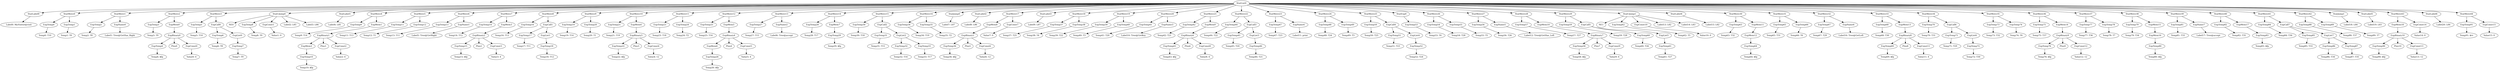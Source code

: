 digraph {
	ordering = out;
	ExpConst15 -> "Value15: 0";
	StatMove44 -> ExpTemp91;
	StatMove44 -> ExpConst15;
	ExpTemp91 -> "Temp91: $rv";
	StatMove43 -> ExpMem18;
	StatMove43 -> ExpConst14;
	ExpMem18 -> ExpBinary10;
	ExpBinary10 -> ExpTemp90;
	ExpBinary10 -> Plus10;
	ExpBinary10 -> ExpConst13;
	ExpTemp90 -> "Temp90: $fp";
	StatLabel5 -> "Label19: L83";
	StatJump1 -> "Label18: L84";
	StatMove42 -> ExpTemp88;
	StatMove42 -> ExpTemp89;
	ExpTemp88 -> "Temp88: T37";
	ExpCall7 -> ExpTemp85;
	ExpCall7 -> ExpList7;
	ExpTemp85 -> "Temp85: T33";
	StatMove41 -> ExpTemp84;
	StatMove41 -> ExpCall7;
	ExpTemp84 -> "Temp84: T36";
	StatMove17 -> ExpMem8;
	StatMove17 -> ExpConst7;
	ExpMem8 -> ExpBinary5;
	StatMove18 -> ExpTemp37;
	StatMove18 -> ExpTemp38;
	StatMove37 -> ExpTemp77;
	StatMove37 -> ExpTemp78;
	StatLabel2 -> "Label8: L86";
	StatMove5 -> ExpTemp11;
	StatMove5 -> ExpTemp12;
	ExpConst14 -> "Value14: 0";
	ExpConst9 -> "Value9: 4";
	ExpTemp1 -> "Temp1: T0";
	ExpBinary4 -> ExpMem6;
	ExpBinary4 -> Plus4;
	ExpBinary4 -> ExpConst5;
	ExpList1 -> ExpTemp18;
	StatMove29 -> ExpTemp59;
	StatMove29 -> ExpCall5;
	ExpTemp65 -> "Temp65: T31";
	ExpTemp49 -> "Temp49: T3";
	ExpMem12 -> ExpTemp64;
	ExpList2 -> ExpTemp32;
	ExpList2 -> ExpTemp33;
	StatMove27 -> ExpTemp56;
	StatMove27 -> ExpName5;
	ExpTemp22 -> "Temp22: $fp";
	StatLabel3 -> "Label9: L87";
	ExpTemp29 -> "Temp29: $fp";
	ExpName2 -> "Label6: Tree@accept";
	StatMove13 -> ExpTemp27;
	StatMove13 -> ExpName2;
	ExpTemp89 -> "Temp89: T7";
	ExpTemp27 -> "Temp27: T15";
	ExpList4 -> ExpTemp52;
	ExpTemp26 -> "Temp26: $fp";
	ExpTemp25 -> "Temp25: T16";
	ExpMem6 -> ExpTemp26;
	StatMove15 -> ExpTemp30;
	StatMove15 -> ExpCall2;
	ExpTemp72 -> "Temp72: T30";
	ExpConst4 -> "Value4: 12";
	ExpMem4 -> ExpBinary3;
	StatMove10 -> ExpTemp21;
	StatMove10 -> ExpMem4;
	ExpTemp20 -> "Temp20: T1";
	ExpConst8 -> "Value8: 4";
	StatMove4 -> ExpTemp9;
	StatMove4 -> ExpMem1;
	StatMove9 -> ExpTemp19;
	StatMove9 -> ExpTemp20;
	ExpTemp48 -> "Temp48: T24";
	ExpMem11 -> ExpMem12;
	StatMove26 -> ExpTemp54;
	StatMove26 -> ExpTemp55;
	StatJump0 -> "Label7: L87";
	StatMove11 -> ExpTemp23;
	StatMove11 -> ExpTemp24;
	ExpTemp44 -> "Temp44: T22";
	ExpName7 -> "Label17: Tree@accept";
	ExpCall1 -> ExpTemp17;
	ExpCall1 -> ExpList1;
	ExpTemp18 -> "Temp18: T12";
	ExpTemp8 -> "Temp8: T0";
	ExpMem15 -> ExpMem16;
	StatMove1 -> ExpTemp2;
	StatMove1 -> ExpName0;
	StatCJump0 -> NE0;
	StatCJump0 -> ExpTemp8;
	StatCJump0 -> ExpConst1;
	StatCJump0 -> "Label2: L85";
	StatCJump0 -> "Label3: L86";
	ExpTemp81 -> "Temp81: T33";
	ExpList0 -> ExpTemp7;
	StatMove3 -> ExpTemp5;
	StatMove3 -> ExpCall0;
	ExpTemp11 -> "Temp11: T13";
	ExpTemp15 -> "Temp15: $fp";
	ExpTemp82 -> "Temp82: T35";
	StatLabel6 -> "Label20: L84";
	ExpTemp76 -> "Temp76: $fp";
	ExpTemp14 -> "Temp14: T12";
	StatMove12 -> ExpTemp25;
	StatMove12 -> ExpMem5;
	ExpTemp75 -> "Temp75: T37";
	ExpTemp36 -> "Temp36: $fp";
	ExpMem0 -> ExpBinary0;
	ExpTemp33 -> "Temp33: T17";
	ExpMem2 -> ExpTemp10;
	ExpConst0 -> "Value0: 4";
	ExpTemp23 -> "Temp23: T18";
	StatMove14 -> ExpTemp28;
	StatMove14 -> ExpMem7;
	ExpCall0 -> ExpTemp6;
	ExpCall0 -> ExpList0;
	StatLabel1 -> "Label4: L85";
	ExpTemp12 -> "Temp12: T1";
	ExpTemp35 -> "Temp35: T2";
	StatMove23 -> ExpTemp47;
	StatMove23 -> ExpName4;
	ExpConst7 -> "Value7: 0";
	ExpTemp21 -> "Temp21: T19";
	ExpTemp83 -> "Temp83: $fp";
	ExpTemp4 -> "Temp4: $fp";
	StatMove7 -> ExpTemp14;
	StatMove7 -> ExpMem3;
	ExpTemp7 -> "Temp7: T9";
	StatMove16 -> ExpTemp34;
	StatMove16 -> ExpTemp35;
	StatList0 -> StatLabel0;
	StatList0 -> StatMove0;
	StatList0 -> StatMove1;
	StatList0 -> StatMove2;
	StatList0 -> StatMove3;
	StatList0 -> StatCJump0;
	StatList0 -> StatLabel1;
	StatList0 -> StatMove4;
	StatList0 -> StatMove5;
	StatList0 -> StatMove6;
	StatList0 -> StatMove7;
	StatList0 -> StatMove8;
	StatList0 -> StatMove9;
	StatList0 -> StatMove10;
	StatList0 -> StatMove11;
	StatList0 -> StatMove12;
	StatList0 -> StatMove13;
	StatList0 -> StatMove14;
	StatList0 -> StatMove15;
	StatList0 -> StatMove16;
	StatList0 -> StatJump0;
	StatList0 -> StatLabel2;
	StatList0 -> StatMove17;
	StatList0 -> StatLabel3;
	StatList0 -> StatMove18;
	StatList0 -> StatMove19;
	StatList0 -> StatMove20;
	StatList0 -> StatMove21;
	StatList0 -> StatMove22;
	StatList0 -> StatMove23;
	StatList0 -> StatMove24;
	StatList0 -> StatMove25;
	StatList0 -> StatExp0;
	StatList0 -> StatMove26;
	StatList0 -> StatMove27;
	StatList0 -> StatMove28;
	StatList0 -> StatMove29;
	StatList0 -> StatCJump1;
	StatList0 -> StatLabel4;
	StatList0 -> StatMove30;
	StatList0 -> StatMove31;
	StatList0 -> StatMove32;
	StatList0 -> StatMove33;
	StatList0 -> StatMove34;
	StatList0 -> StatMove35;
	StatList0 -> StatMove36;
	StatList0 -> StatMove37;
	StatList0 -> StatMove38;
	StatList0 -> StatMove39;
	StatList0 -> StatMove40;
	StatList0 -> StatMove41;
	StatList0 -> StatMove42;
	StatList0 -> StatJump1;
	StatList0 -> StatLabel5;
	StatList0 -> StatMove43;
	StatList0 -> StatLabel6;
	StatList0 -> StatMove44;
	ExpTemp47 -> "Temp47: T23";
	ExpConst11 -> "Value11: 4";
	ExpTemp51 -> "Temp51: T23";
	ExpTemp10 -> "Temp10: $fp";
	ExpMem10 -> ExpBinary7;
	ExpCall6 -> ExpTemp71;
	ExpCall6 -> ExpList6;
	ExpTemp53 -> "Temp53: T4";
	ExpTemp19 -> "Temp19: T14";
	ExpTemp74 -> "Temp74: T6";
	StatLabel0 -> "Label0: MyVisitor@visit";
	StatMove2 -> ExpTemp3;
	StatMove2 -> ExpMem0;
	ExpTemp54 -> "Temp54: T28";
	ExpConst1 -> "Value1: 0";
	ExpTemp45 -> "Temp45: T20";
	ExpTemp39 -> "Temp39: T22";
	ExpTemp9 -> "Temp9: T14";
	ExpBinary1 -> ExpMem2;
	ExpBinary1 -> Plus1;
	ExpBinary1 -> ExpConst2;
	ExpConst10 -> "Value10: 0";
	StatMove31 -> ExpTemp65;
	StatMove31 -> ExpTemp66;
	ExpCall2 -> ExpTemp31;
	ExpCall2 -> ExpList2;
	ExpConst2 -> "Value2: 4";
	ExpTemp2 -> "Temp2: T8";
	StatExp0 -> ExpTemp53;
	ExpMem9 -> ExpBinary6;
	ExpConst6 -> "Value6: 12";
	ExpTemp34 -> "Temp34: T19";
	ExpTemp58 -> "Temp58: $fp";
	ExpMem1 -> ExpBinary1;
	ExpTemp13 -> "Temp13: T11";
	ExpTemp16 -> "Temp16: T13";
	ExpTemp3 -> "Temp3: T9";
	ExpTemp6 -> "Temp6: T8";
	ExpTemp73 -> "Temp73: T32";
	ExpTemp86 -> "Temp86: T34";
	ExpTemp79 -> "Temp79: T34";
	StatMove6 -> ExpTemp13;
	StatMove6 -> ExpName1;
	ExpName1 -> "Label5: Tree@GetRight";
	ExpMem5 -> ExpBinary4;
	ExpTemp30 -> "Temp30: T18";
	ExpTemp17 -> "Temp17: T11";
	ExpConst3 -> "Value3: 4";
	ExpMem3 -> ExpBinary2;
	ExpTemp87 -> "Temp87: T35";
	ExpTemp32 -> "Temp32: T16";
	StatMove0 -> ExpTemp0;
	StatMove0 -> ExpTemp1;
	ExpTemp28 -> "Temp28: T17";
	StatMove8 -> ExpTemp16;
	StatMove8 -> ExpCall1;
	StatMove36 -> ExpTemp75;
	StatMove36 -> ExpMem14;
	StatMove20 -> ExpTemp41;
	StatMove20 -> ExpName3;
	ExpList6 -> ExpTemp72;
	ExpName3 -> "Label10: Tree@GetKey";
	StatMove28 -> ExpTemp57;
	StatMove28 -> ExpMem10;
	ExpTemp42 -> "Temp42: T21";
	StatMove25 -> ExpTemp50;
	StatMove25 -> ExpCall4;
	StatMove21 -> ExpTemp42;
	StatMove21 -> ExpMem9;
	ExpBinary6 -> ExpTemp43;
	ExpBinary6 -> Plus6;
	ExpBinary6 -> ExpConst8;
	StatMove24 -> ExpTemp48;
	StatMove24 -> ExpTemp49;
	ExpBinary2 -> ExpTemp15;
	ExpBinary2 -> Plus2;
	ExpBinary2 -> ExpConst3;
	ExpMem16 -> ExpTemp80;
	ExpCall3 -> ExpTemp45;
	ExpCall3 -> ExpList3;
	StatCJump1 -> NE1;
	StatCJump1 -> ExpTemp62;
	StatCJump1 -> ExpConst10;
	StatCJump1 -> "Label13: L82";
	StatCJump1 -> "Label14: L83";
	ExpConst13 -> "Value13: 12";
	ExpMem7 -> ExpTemp29;
	ExpTemp46 -> "Temp46: T21";
	ExpTemp60 -> "Temp60: T26";
	ExpList3 -> ExpTemp46;
	ExpName4 -> "Label11: print";
	ExpTemp50 -> "Temp50: T25";
	StatMove35 -> ExpTemp73;
	StatMove35 -> ExpTemp74;
	ExpTemp52 -> "Temp52: T24";
	ExpTemp55 -> "Temp55: T5";
	ExpCall4 -> ExpTemp51;
	ExpCall4 -> ExpList4;
	StatMove40 -> ExpTemp82;
	StatMove40 -> ExpMem17;
	ExpTemp56 -> "Temp56: T26";
	ExpBinary3 -> ExpTemp22;
	ExpBinary3 -> Plus3;
	ExpBinary3 -> ExpConst4;
	ExpTemp40 -> "Temp40: T3";
	ExpTemp67 -> "Temp67: T29";
	ExpName5 -> "Label12: Tree@GetHas_Left";
	ExpTemp5 -> "Temp5: T10";
	ExpTemp57 -> "Temp57: T27";
	ExpBinary5 -> ExpTemp36;
	ExpBinary5 -> Plus5;
	ExpBinary5 -> ExpConst6;
	ExpBinary7 -> ExpTemp58;
	ExpBinary7 -> Plus7;
	ExpBinary7 -> ExpConst9;
	ExpBinary9 -> ExpTemp76;
	ExpBinary9 -> Plus9;
	ExpBinary9 -> ExpConst12;
	ExpCall5 -> ExpTemp60;
	ExpCall5 -> ExpList5;
	StatMove19 -> ExpTemp39;
	StatMove19 -> ExpTemp40;
	ExpTemp0 -> "Temp0: T10";
	ExpTemp61 -> "Temp61: T27";
	ExpTemp31 -> "Temp31: T15";
	ExpTemp24 -> "Temp24: T2";
	ExpList5 -> ExpTemp61;
	ExpTemp62 -> "Temp62: T5";
	ExpMem13 -> ExpBinary8;
	StatLabel4 -> "Label15: L82";
	ExpTemp66 -> "Temp66: T6";
	ExpList7 -> ExpTemp86;
	ExpList7 -> ExpTemp87;
	ExpTemp63 -> "Temp63: T32";
	StatMove30 -> ExpTemp63;
	StatMove30 -> ExpMem11;
	ExpTemp64 -> "Temp64: $fp";
	ExpTemp80 -> "Temp80: $fp";
	StatMove22 -> ExpTemp44;
	StatMove22 -> ExpCall3;
	StatMove32 -> ExpTemp67;
	StatMove32 -> ExpName6;
	ExpTemp38 -> "Temp38: T4";
	ExpName6 -> "Label16: Tree@GetLeft";
	ExpTemp68 -> "Temp68: T30";
	ExpTemp37 -> "Temp37: T25";
	ExpTemp69 -> "Temp69: $fp";
	StatMove33 -> ExpTemp68;
	StatMove33 -> ExpMem13;
	ExpConst5 -> "Value5: 4";
	ExpBinary8 -> ExpTemp69;
	ExpBinary8 -> Plus8;
	ExpBinary8 -> ExpConst11;
	ExpTemp70 -> "Temp70: T31";
	ExpTemp59 -> "Temp59: T28";
	StatMove34 -> ExpTemp70;
	StatMove34 -> ExpCall6;
	ExpTemp71 -> "Temp71: T29";
	ExpConst12 -> "Value12: 12";
	ExpMem14 -> ExpBinary9;
	ExpName0 -> "Label1: Tree@GetHas_Right";
	ExpTemp77 -> "Temp77: T36";
	ExpTemp43 -> "Temp43: $fp";
	ExpTemp78 -> "Temp78: T7";
	ExpBinary0 -> ExpTemp4;
	ExpBinary0 -> Plus0;
	ExpBinary0 -> ExpConst0;
	StatMove38 -> ExpTemp79;
	StatMove38 -> ExpMem15;
	ExpTemp41 -> "Temp41: T20";
	StatMove39 -> ExpTemp81;
	StatMove39 -> ExpName7;
	ExpMem17 -> ExpTemp83;
}

